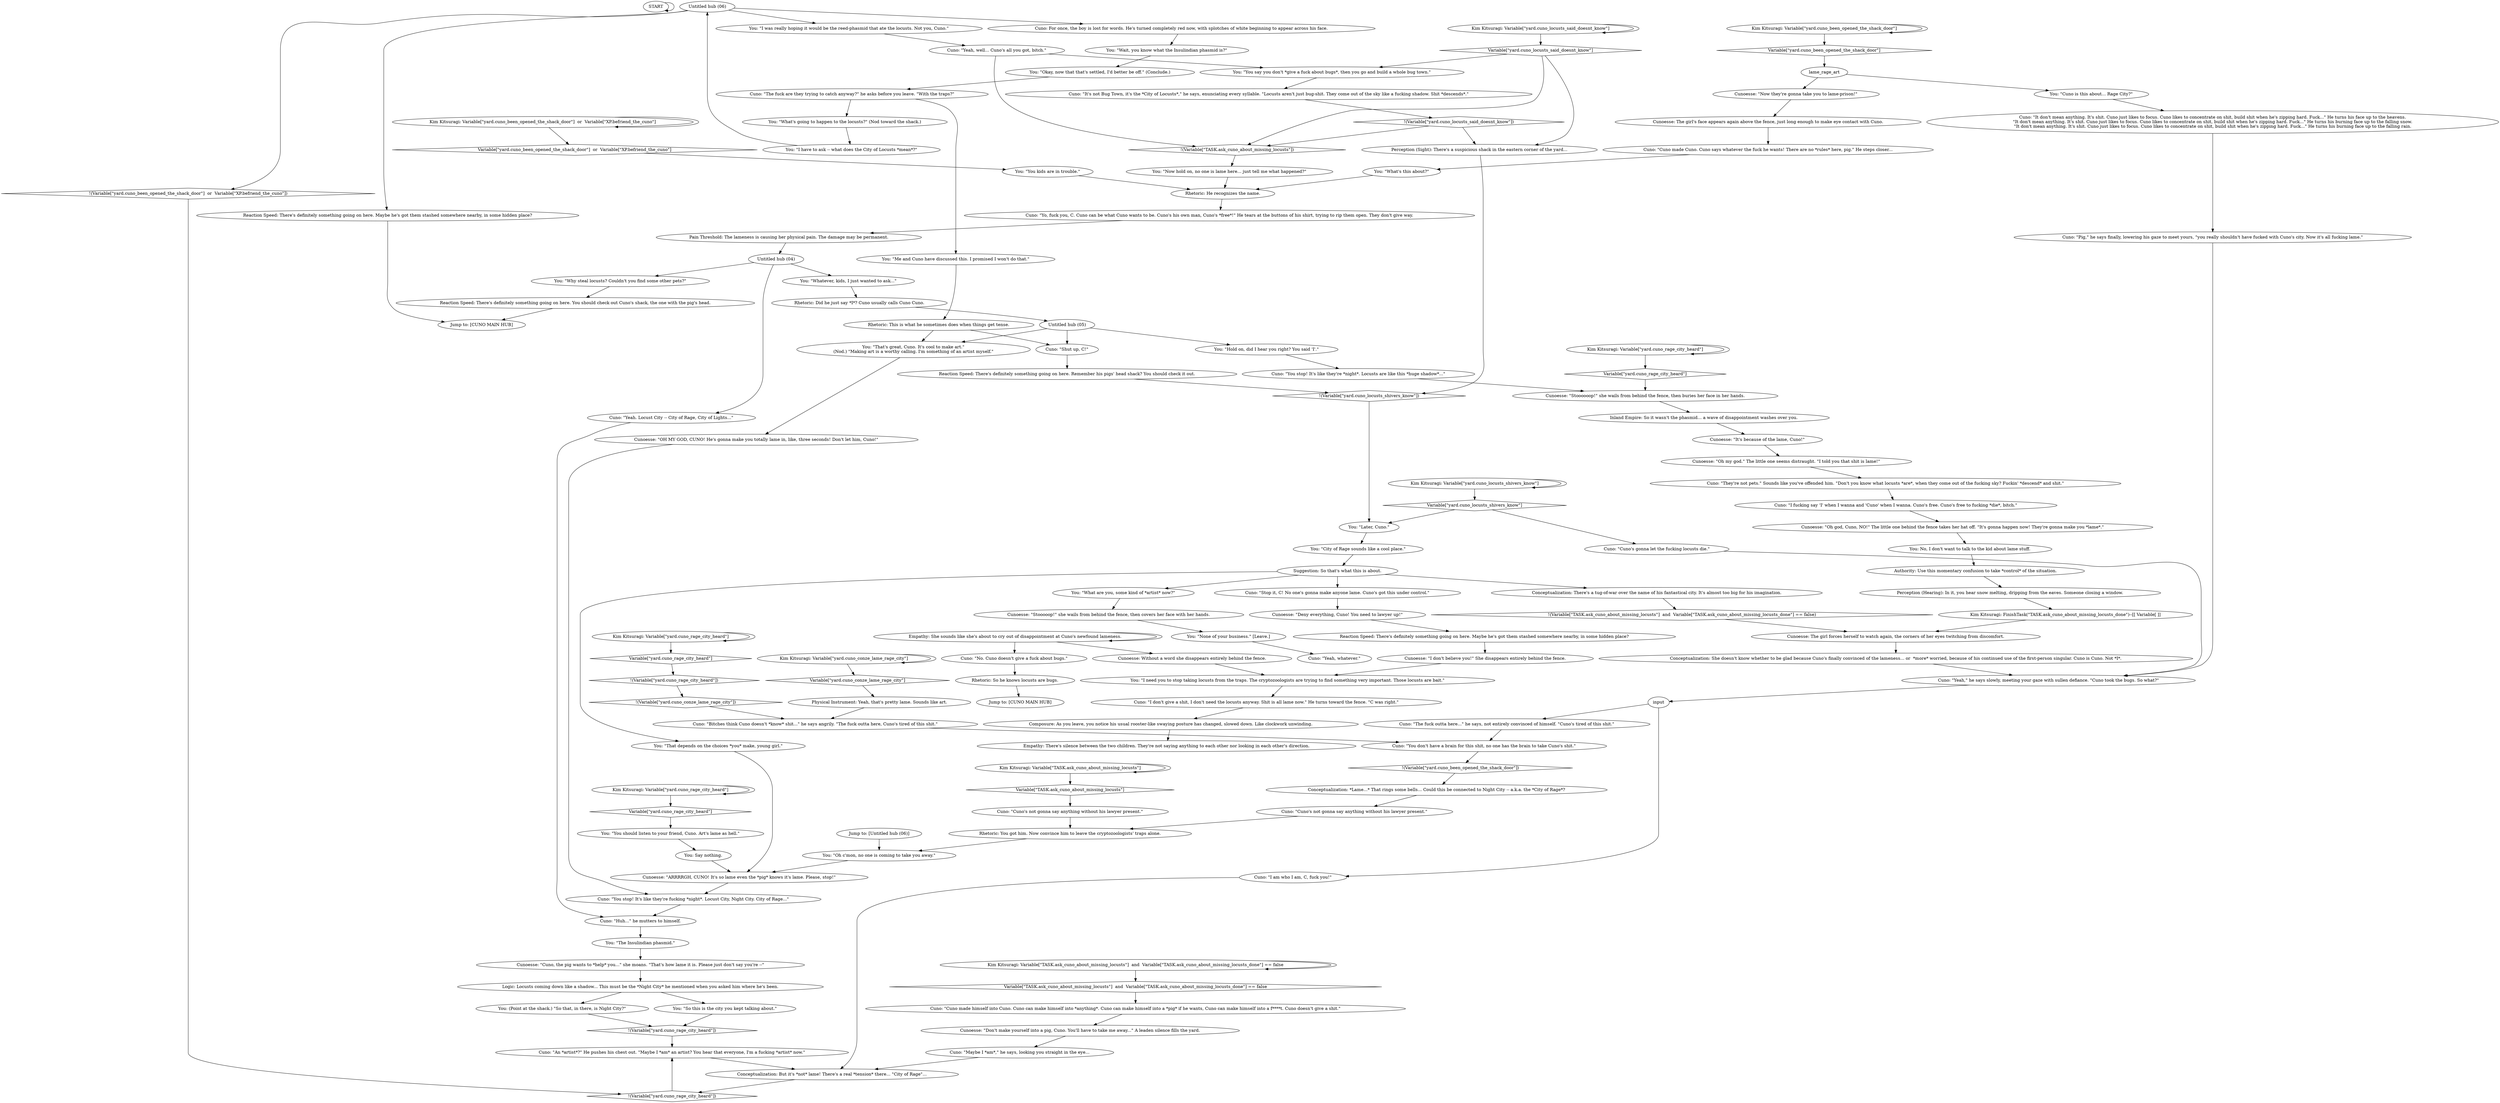 # YARD / CUNO LOCUSTS
# Cuno's City of Locusts related content.
#* Futile.
#* I've been to shack and clicked on it.
# ==================================================
digraph G {
	  0 [label="START"];
	  1 [label="input"];
	  2 [label="Inland Empire: So it wasn't the phasmid... a wave of disappointment washes over you."];
	  3 [label="Kim Kitsuragi: Variable[\"yard.cuno_rage_city_heard\"]"];
	  4 [label="Variable[\"yard.cuno_rage_city_heard\"]", shape=diamond];
	  5 [label="!(Variable[\"yard.cuno_rage_city_heard\"])", shape=diamond];
	  6 [label="Cuno: \"Yeah. Locust City -- City of Rage, City of Lights...\""];
	  7 [label="You: \"What are you, some kind of *artist* now?\""];
	  8 [label="You: \"Oh c'mon, no one is coming to take you away.\""];
	  9 [label="Untitled hub (06)"];
	  10 [label="Cuno: \"It don't mean anything. It's shit. Cuno just likes to focus. Cuno likes to concentrate on shit, build shit when he's zipping hard. Fuck...\" He turns his face up to the heavens.\n\"It don't mean anything. It's shit. Cuno just likes to focus. Cuno likes to concentrate on shit, build shit when he's zipping hard. Fuck...\" He turns his burning face up to the falling snow.\n\"It don't mean anything. It's shit. Cuno just likes to focus. Cuno likes to concentrate on shit, build shit when he's zipping hard. Fuck...\" He turns his burning face up to the falling rain."];
	  11 [label="Cunoesse: \"Oh god, Cuno, NO!\" The little one behind the fence takes her hat off. \"It's gonna happen now! They're gonna make you *lame*.\""];
	  12 [label="Rhetoric: This is what he sometimes does when things get tense."];
	  13 [label="Cunoesse: \"I don't believe you!\" She disappears entirely behind the fence."];
	  14 [label="Perception (Sight): There's a suspicious shack in the eastern corner of the yard..."];
	  15 [label="You: \"I was really hoping it would be the reed-phasmid that ate the locusts. Not you, Cuno.“"];
	  16 [label="You: \"What's going to happen to the locusts?\" (Nod toward the shack.)"];
	  17 [label="You: \"The Insulindian phasmid.\""];
	  18 [label="Rhetoric: He recognizes the name."];
	  19 [label="Cunoesse: \"Deny everything, Cuno! You need to lawyer up!\""];
	  20 [label="Kim Kitsuragi: Variable[\"yard.cuno_been_opened_the_shack_door\"]  or  Variable[\"XP.befriend_the_cuno\"]"];
	  21 [label="Variable[\"yard.cuno_been_opened_the_shack_door\"]  or  Variable[\"XP.befriend_the_cuno\"]", shape=diamond];
	  22 [label="!(Variable[\"yard.cuno_been_opened_the_shack_door\"]  or  Variable[\"XP.befriend_the_cuno\"])", shape=diamond];
	  23 [label="You: \"I have to ask -- what does the City of Locusts *mean*?\""];
	  24 [label="Cuno: \"Cuno's gonna let the fucking locusts die.\""];
	  25 [label="You: \"Wait, you know what the Insulindian phasmid is?\""];
	  26 [label="Authority: Use this momentary confusion to take *control* of the situation."];
	  27 [label="Conceptualization: But it's *not* lame! There's a real *tension* there... \"City of Rage\"..."];
	  28 [label="Rhetoric: Did he just say *I*? Cuno usually calls Cuno Cuno."];
	  29 [label="Cuno: \"You don't have a brain for this shit, no one has the brain to take Cuno's shit.\""];
	  30 [label="Composure: As you leave, you notice his usual rooster-like swaying posture has changed, slowed down. Like clockwork unwinding."];
	  31 [label="Kim Kitsuragi: Variable[\"TASK.ask_cuno_about_missing_locusts\"]  and  Variable[\"TASK.ask_cuno_about_missing_locusts_done\"] == false"];
	  32 [label="Variable[\"TASK.ask_cuno_about_missing_locusts\"]  and  Variable[\"TASK.ask_cuno_about_missing_locusts_done\"] == false", shape=diamond];
	  33 [label="!(Variable[\"TASK.ask_cuno_about_missing_locusts\"]  and  Variable[\"TASK.ask_cuno_about_missing_locusts_done\"] == false)", shape=diamond];
	  34 [label="Cunoesse: The girl forces herself to watch again, the corners of her eyes twitching from discomfort."];
	  35 [label="Cunoesse: The girl's face appears again above the fence, just long enough to make eye contact with Cuno."];
	  36 [label="Empathy: She sounds like she's about to cry out of disappointment at Cuno's newfound lameness."];
	  37 [label="You: \"You kids are in trouble.\""];
	  38 [label="Reaction Speed: There's definitely something going on here. You should check out Cuno's shack, the one with the pig's head."];
	  39 [label="Cuno: \"They're not pets.\" Sounds like you've offended him. \"Don't you know what locusts *are*, when they come out of the fucking sky? Fuckin' *descend* and shit.\""];
	  40 [label="Cuno: \"Shut up, C!\""];
	  41 [label="You: \"You should listen to your friend, Cuno. Art's lame as hell.\""];
	  42 [label="Cuno: \"You stop! It's like they're *night*. Locusts are like this *huge shadow*...\""];
	  43 [label="Cuno: \"Cuno made Cuno. Cuno says whatever the fuck he wants! There are no *rules* here, pig.\" He steps closer..."];
	  44 [label="Conceptualization: She doesn't know whether to be glad because Cuno's finally convinced of the lameness... or  *more* worried, because of his continued use of the first-person singular. Cuno is Cuno. Not *I*."];
	  45 [label="Pain Threshold: The lameness is causing her physical pain. The damage may be permanent."];
	  46 [label="Cuno: \"Cuno made himself into Cuno. Cuno can make himself into *anything*. Cuno can make himself into a *pig* if he wants, Cuno can make himself into a f****t. Cuno doesn't give a shit.\""];
	  47 [label="Kim Kitsuragi: FinishTask(\"TASK.ask_cuno_about_missing_locusts_done\")--[[ Variable[ ]]"];
	  48 [label="Suggestion: So that's what this is about."];
	  49 [label="Cunoesse: \"Cuno, the pig wants to *help* you...\" she moans. \"That's how lame it is. Please just don't say you're --\""];
	  50 [label="Cuno: \"Huh...\" he mutters to himself."];
	  51 [label="Conceptualization: There's a tug-of-war over the name of his fantastical city. It's almost too big for his imagination."];
	  52 [label="You: \"Me and Cuno have discussed this. I promised I won't do that.\""];
	  53 [label="You: \"None of your business.\" [Leave.]"];
	  54 [label="Kim Kitsuragi: Variable[\"yard.cuno_rage_city_heard\"]"];
	  55 [label="Variable[\"yard.cuno_rage_city_heard\"]", shape=diamond];
	  56 [label="!(Variable[\"yard.cuno_rage_city_heard\"])", shape=diamond];
	  57 [label="Reaction Speed: There's definitely something going on here. Maybe he's got them stashed somewhere nearby, in some hidden place?"];
	  58 [label="You: \"I need you to stop taking locusts from the traps. The cryptozoologists are trying to find something very important. Those locusts are bait.\""];
	  59 [label="Cuno: For once, the boy is lost for words. He's turned completely red now, with splotches of white beginning to appear across his face."];
	  60 [label="You: \"Okay, now that that's settled, I'd better be off.\" (Conclude.)"];
	  61 [label="Cuno: \"Bitches think Cuno doesn't *know* shit...\" he says angrily. \"The fuck outta here, Cuno's tired of this shit.\""];
	  62 [label="lame_rage_art"];
	  63 [label="Reaction Speed: There's definitely something going on here. Remember his pigs' head shack? You should check it out."];
	  64 [label="Cunoesse: \"Now they're gonna take you to lame-prison!\""];
	  65 [label="You: No, I don't want to talk to the kid about lame stuff."];
	  66 [label="Cuno: \"Stop it, C! No one's gonna make anyone lame. Cuno's got this under control.\""];
	  67 [label="You: Say nothing."];
	  68 [label="Cunoesse: \"ARRRRGH, CUNO! It's so lame even the *pig* knows it's lame. Please, stop!\""];
	  69 [label="Cunoesse: Without a word she disappears entirely behind the fence."];
	  70 [label="You: \"What's this about?\""];
	  71 [label="Cuno: \"I fucking say 'I' when I wanna and 'Cuno' when I wanna. Cuno's free. Cuno's free to fucking *die*, bitch.\""];
	  72 [label="Cunoesse: \"Stooooop!\" she wails from behind the fence, then covers her face with her hands."];
	  73 [label="Cuno: \"Maybe I *am*,\" he says, looking you straight in the eye..."];
	  74 [label="Perception (Hearing): In it, you hear snow melting, dripping from the eaves. Someone closing a window."];
	  75 [label="Rhetoric: You got him. Now convince him to leave the cryptozoologists' traps alone."];
	  76 [label="Kim Kitsuragi: Variable[\"yard.cuno_rage_city_heard\"]"];
	  77 [label="Variable[\"yard.cuno_rage_city_heard\"]", shape=diamond];
	  78 [label="!(Variable[\"yard.cuno_rage_city_heard\"])", shape=diamond];
	  79 [label="Conceptualization: *Lame...* That rings some bells... Could this be connected to Night City -- a.k.a. the *City of Rage*?"];
	  80 [label="Reaction Speed: There's definitely something going on here. Maybe he's got them stashed somewhere nearby, in some hidden place?"];
	  81 [label="Kim Kitsuragi: Variable[\"TASK.ask_cuno_about_missing_locusts\"]"];
	  82 [label="Variable[\"TASK.ask_cuno_about_missing_locusts\"]", shape=diamond];
	  83 [label="!(Variable[\"TASK.ask_cuno_about_missing_locusts\"])", shape=diamond];
	  84 [label="You: \"Why steal locusts? Couldn't you find some other pets?\""];
	  85 [label="You: \"City of Rage sounds like a cool place.\""];
	  86 [label="Cuno: \"The fuck outta here...\" he says, not entirely convinced of himself. \"Cuno's tired of this shit.\""];
	  87 [label="Cuno: \"No. Cuno doesn't give a fuck about bugs.\""];
	  88 [label="You: \"Now hold on, no one is lame here... just tell me what happened?\""];
	  89 [label="Cuno: \"Cuno's not gonna say anything without his lawyer present.\""];
	  90 [label="Kim Kitsuragi: Variable[\"yard.cuno_conze_lame_rage_city\"]"];
	  91 [label="Variable[\"yard.cuno_conze_lame_rage_city\"]", shape=diamond];
	  92 [label="!(Variable[\"yard.cuno_conze_lame_rage_city\"])", shape=diamond];
	  93 [label="Kim Kitsuragi: Variable[\"yard.cuno_been_opened_the_shack_door\"]"];
	  94 [label="Variable[\"yard.cuno_been_opened_the_shack_door\"]", shape=diamond];
	  95 [label="!(Variable[\"yard.cuno_been_opened_the_shack_door\"])", shape=diamond];
	  96 [label="Cunoesse: \"It's because of the lame, Cuno!\""];
	  97 [label="Kim Kitsuragi: Variable[\"yard.cuno_locusts_said_doesnt_know\"]"];
	  98 [label="Variable[\"yard.cuno_locusts_said_doesnt_know\"]", shape=diamond];
	  99 [label="!(Variable[\"yard.cuno_locusts_said_doesnt_know\"])", shape=diamond];
	  100 [label="Cunoesse: \"Stoooooop!\" she wails from behind the fence, then buries her face in her hands."];
	  101 [label="Logic: Locusts coming down like a shadow... This must be the *Night City* he mentioned when you asked him where he's been."];
	  102 [label="Cuno: \"An *artist*?\" He pushes his chest out. \"Maybe I *am* an artist? You hear that everyone, I'm a fucking *artist* now.\""];
	  103 [label="Cuno: \"You stop! It's like they're fucking *night*. Locust City, Night City. City of Rage...\""];
	  104 [label="Cuno: \"Yo, fuck you, C. Cuno can be what Cuno wants to be. Cuno's his own man, Cuno's *free*!\" He tears at the buttons of his shirt, trying to rip them open. They don't give way."];
	  105 [label="Kim Kitsuragi: Variable[\"yard.cuno_locusts_shivers_know\"]"];
	  106 [label="Variable[\"yard.cuno_locusts_shivers_know\"]", shape=diamond];
	  107 [label="!(Variable[\"yard.cuno_locusts_shivers_know\"])", shape=diamond];
	  108 [label="Jump to: [CUNO MAIN HUB]"];
	  109 [label="Cunoesse: \"Oh my god.\" The little one seems distraught. \"I told you that shit is lame!\""];
	  110 [label="Cuno: \"I am who I am, C, fuck you!\""];
	  111 [label="Cuno: \"Yeah,\" he says slowly, meeting your gaze with sullen defiance. \"Cuno took the bugs. So what?\""];
	  112 [label="Jump to: [Untitled hub (06)]"];
	  113 [label="You: (Point at the shack.) \"So that, in there, is Night City?\""];
	  114 [label="Untitled hub (04)"];
	  115 [label="You: \"Hold on, did I hear you right? You said 'I'.\""];
	  116 [label="Jump to: [CUNO MAIN HUB]"];
	  117 [label="Cuno: \"Yeah, well... Cuno's all you got, bitch.\""];
	  118 [label="Cuno: \"Yeah, whatever.\""];
	  119 [label="Cunoesse: \"OH MY GOD, CUNO! He's gonna make you totally lame in, like, three seconds! Don't let him, Cuno!\""];
	  120 [label="You: \"Later, Cuno.\""];
	  121 [label="You: \"Cuno is this about... Rage City?\""];
	  122 [label="You: \"Whatever, kids, I just wanted to ask...\""];
	  123 [label="Cuno: \"It's not Bug Town, it's the *City of Locusts*,\" he says, enunciating every syllable. \"Locusts aren't just bug-shit. They come out of the sky like a fucking shadow. Shit *descends*.\""];
	  124 [label="Empathy: There's silence between the two children. They're not saying anything to each other nor looking in each other's direction."];
	  125 [label="Cuno: \"Cuno's not gonna say anything without his lawyer present.\""];
	  126 [label="You: \"You say you don't *give a fuck about bugs*, then you go and build a whole bug town.\""];
	  127 [label="You: \"So this is the city you kept talking about.\""];
	  128 [label="Untitled hub (05)"];
	  129 [label="Cuno: \"I don't give a shit, I don't need the locusts anyway. Shit is all lame now.\" He turns toward the fence. \"C was right.\""];
	  130 [label="Cuno: \"The fuck are they trying to catch anyway?\" he asks before you leave. \"With the traps?\""];
	  131 [label="Cuno: \"Pig,\" he says finally, lowering his gaze to meet yours, \"you really shouldn't have fucked with Cuno's city. Now it's all fucking lame.\""];
	  132 [label="Rhetoric: So he knows locusts are bugs."];
	  133 [label="You: \"That's great, Cuno. It's cool to make art.\"\n(Nod.) \"Making art is a worthy calling. I'm something of an artist myself.\""];
	  134 [label="Cunoesse: \"Don't make yourself into a pig, Cuno. You'll have to take me away...\" A leaden silence fills the yard."];
	  135 [label="You: \"That depends on the choices *you* make, young girl.\""];
	  136 [label="Physical Instrument: Yeah, that's pretty lame. Sounds like art."];
	  0 -> 0
	  1 -> 110
	  1 -> 86
	  2 -> 96
	  3 -> 3
	  3 -> 4
	  4 -> 100
	  5 -> 102
	  6 -> 50
	  7 -> 72
	  8 -> 68
	  9 -> 57
	  9 -> 59
	  9 -> 22
	  9 -> 15
	  10 -> 131
	  11 -> 65
	  12 -> 40
	  12 -> 133
	  13 -> 58
	  14 -> 107
	  15 -> 117
	  16 -> 23
	  17 -> 49
	  18 -> 104
	  19 -> 80
	  20 -> 20
	  20 -> 21
	  21 -> 37
	  22 -> 56
	  23 -> 9
	  24 -> 111
	  25 -> 60
	  26 -> 74
	  27 -> 56
	  28 -> 128
	  29 -> 95
	  30 -> 124
	  31 -> 32
	  31 -> 31
	  32 -> 46
	  33 -> 34
	  34 -> 44
	  35 -> 43
	  36 -> 36
	  36 -> 69
	  36 -> 87
	  37 -> 18
	  38 -> 116
	  39 -> 71
	  40 -> 63
	  41 -> 67
	  42 -> 100
	  43 -> 70
	  44 -> 111
	  45 -> 114
	  46 -> 134
	  47 -> 34
	  48 -> 66
	  48 -> 51
	  48 -> 7
	  48 -> 135
	  49 -> 101
	  50 -> 17
	  51 -> 33
	  52 -> 12
	  53 -> 118
	  54 -> 54
	  54 -> 55
	  55 -> 41
	  56 -> 102
	  57 -> 116
	  58 -> 129
	  59 -> 25
	  60 -> 130
	  61 -> 29
	  62 -> 64
	  62 -> 121
	  63 -> 107
	  64 -> 35
	  65 -> 26
	  66 -> 19
	  67 -> 68
	  68 -> 103
	  69 -> 58
	  70 -> 18
	  71 -> 11
	  72 -> 53
	  73 -> 27
	  74 -> 47
	  75 -> 8
	  76 -> 76
	  76 -> 77
	  77 -> 78
	  78 -> 92
	  79 -> 89
	  80 -> 13
	  81 -> 81
	  81 -> 82
	  82 -> 125
	  83 -> 88
	  84 -> 38
	  85 -> 48
	  86 -> 29
	  87 -> 132
	  88 -> 18
	  89 -> 75
	  90 -> 90
	  90 -> 91
	  91 -> 136
	  92 -> 61
	  93 -> 93
	  93 -> 94
	  94 -> 62
	  95 -> 79
	  96 -> 109
	  97 -> 97
	  97 -> 98
	  98 -> 126
	  98 -> 83
	  98 -> 14
	  99 -> 83
	  99 -> 14
	  100 -> 2
	  101 -> 113
	  101 -> 127
	  102 -> 27
	  103 -> 50
	  104 -> 45
	  105 -> 105
	  105 -> 106
	  106 -> 24
	  106 -> 120
	  107 -> 120
	  109 -> 39
	  110 -> 27
	  111 -> 1
	  112 -> 8
	  113 -> 5
	  114 -> 122
	  114 -> 84
	  114 -> 6
	  115 -> 42
	  117 -> 83
	  117 -> 126
	  119 -> 103
	  120 -> 85
	  121 -> 10
	  122 -> 28
	  123 -> 99
	  125 -> 75
	  126 -> 123
	  127 -> 5
	  128 -> 40
	  128 -> 115
	  128 -> 133
	  129 -> 30
	  130 -> 16
	  130 -> 52
	  131 -> 111
	  132 -> 108
	  133 -> 119
	  134 -> 73
	  135 -> 68
	  136 -> 61
}

